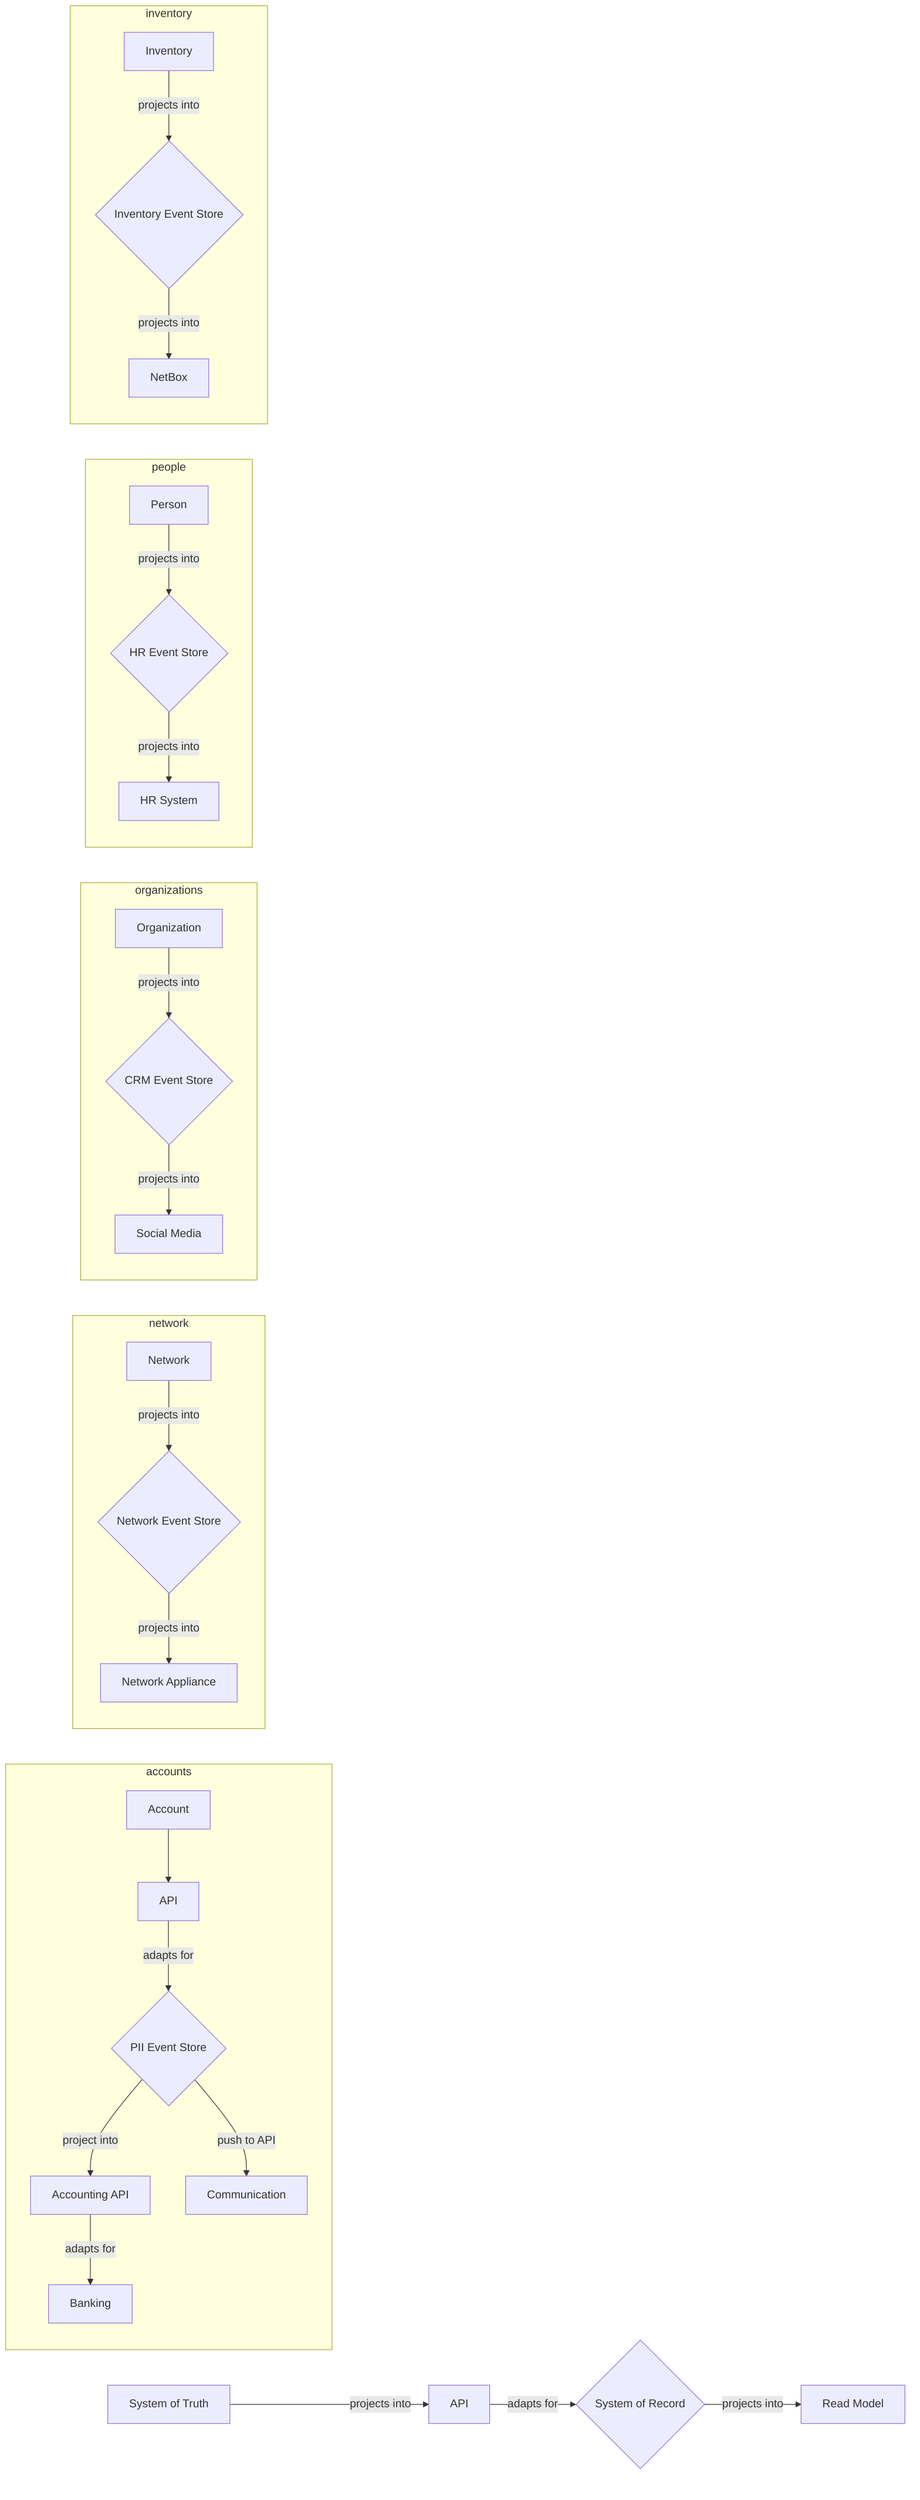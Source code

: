 graph LR   
subgraph accounts
   SOTa[Account] --> sotaAPI[API] -->|adapts for| SORa{PII Event Store}  
   SORa -->|project into| apia[Accounting API] -->|adapts for| appAccounting[Banking]
   SORa -->|push to API| appComm[Communication]
end
subgraph network
   SOTn[Network] -->|projects into| SORn{Network Event Store} -->|projects into| appN[Network Appliance]
end

subgraph organizations
   SOTo[Organization] -->|projects into| SORo{CRM Event Store}  -->|projects into| appSM[Social Media]
end

subgraph people
   SOTp[Person] -->|projects into| SORp{HR Event Store} -->|projects into| appHR[HR System]
end

subgraph inventory
   SOTi[Inventory] -->|projects into| SORi{Inventory Event Store} -->|projects into| RMNB[NetBox]
end

SOT[System of Truth] -->|projects into| sotAPI[API] -->|adapts for| SOR{System of Record} -->|projects into| RM[Read Model]